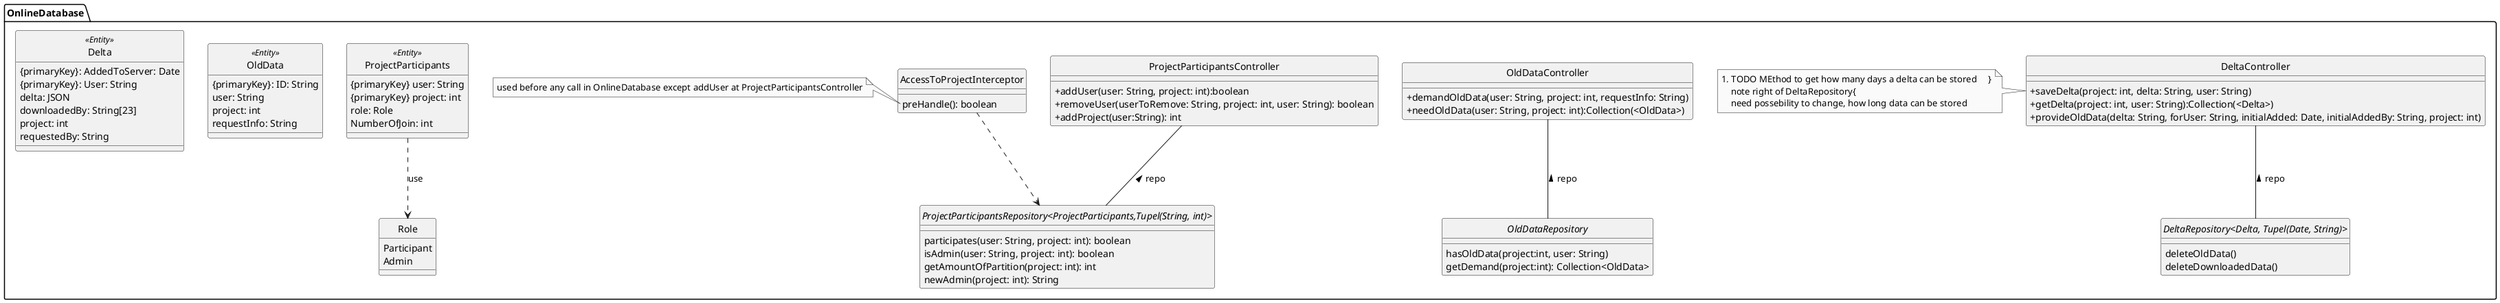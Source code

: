 @startuml

skinparam monochrome true
skinparam shadowing false
skinparam genericDisplay old
skinparam classAttributeIconSize 0
hide circle

package OnlineDatabase{


    DeltaController -- DeltaRepository : repo <
    OldDataController -- OldDataRepository : repo <
    ProjectParticipants ..> Role : use
    AccessToProjectInterceptor ..> ProjectParticipantsRepository
    /'OldData ..> Tupel : use'/
    ProjectParticipantsController -- ProjectParticipantsRepository : repo <



    class AccessToProjectInterceptor{
        preHandle(): boolean

    }

    note left of AccessToProjectInterceptor::preHandle
        used before any call in OnlineDatabase except addUser at ProjectParticipantsController
    end note



    class OldData<<Entity>>{
        {primaryKey}: ID: String
        user: String
        project: int
        requestInfo: String
    }
    class OldDataController{
        + demandOldData(user: String, project: int, requestInfo: String)
        + needOldData(user: String, project: int):Collection(<OldData>)
    }

    interface OldDataRepository{
     hasOldData(project:int, user: String)
     getDemand(project:int): Collection<OldData>
    }

    class Delta <<Entity>> {
        {primaryKey}: AddedToServer: Date
        {primaryKey}: User: String
        delta: JSON
        downloadedBy: String[23]
        project: int
        requestedBy: String
    }
    class DeltaController {
        + saveDelta(project: int, delta: String, user: String)
        + getDelta(project: int, user: String):Collection(<Delta>)
        + provideOldData(delta: String, forUser: String, initialAdded: Date, initialAddedBy: String, project: int)

    }

    interface DeltaRepository <Delta, Tupel(Date, String)>{
    deleteOldData()
    deleteDownloadedData()
    }

note left of DeltaController{
#TODO MEthod to get how many days a delta can be stored     }
    note right of DeltaRepository{
    need possebility to change, how long data can be stored
    }
    interface ProjectParticipantsRepository <ProjectParticipants,Tupel(String, int)>{
         participates(user: String, project: int): boolean
         isAdmin(user: String, project: int): boolean
         getAmountOfPartition(project: int): int
         newAdmin(project: int): String
    }

    class ProjectParticipantsController{
         + addUser(user: String, project: int):boolean
         + removeUser(userToRemove: String, project: int, user: String): boolean


         + addProject(user:String): int
    }
    class ProjectParticipants <<Entity>>{
        {primaryKey} user: String
        {primaryKey} project: int
        role: Role
        NumberOfJoin: int
    }
    enum Role{
        Participant
        Admin
    }
}
@enduml